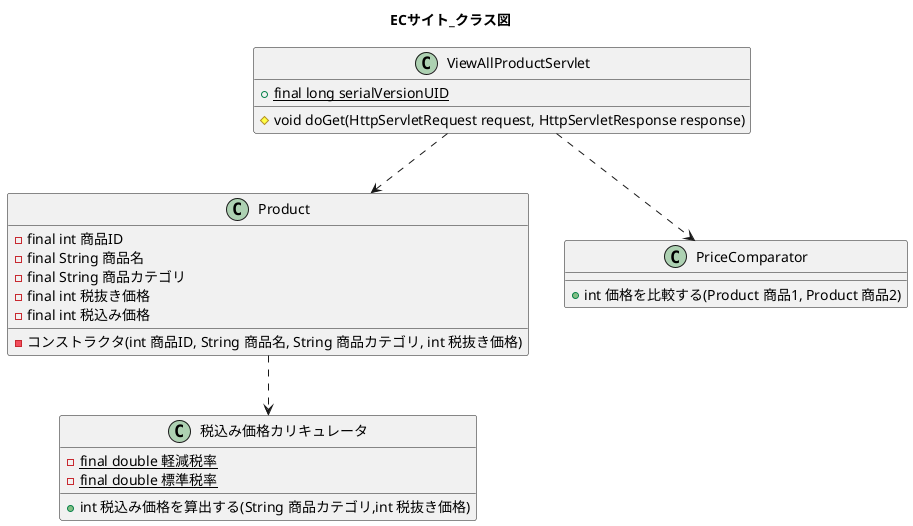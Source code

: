 @startuml
title ECサイト_クラス図

class ViewAllProductServlet {
    +{static} final long serialVersionUID

    #void doGet(HttpServletRequest request, HttpServletResponse response)
}

ViewAllProductServlet ..> Product
class Product {
    -final int 商品ID
    -final String 商品名
    -final String 商品カテゴリ
    -final int 税抜き価格
    -final int 税込み価格

    -コンストラクタ(int 商品ID, String 商品名, String 商品カテゴリ, int 税抜き価格)
}

Product ..> 税込み価格カリキュレータ
class 税込み価格カリキュレータ {
    -{static}final double 軽減税率
    -{static}final double 標準税率

    +int 税込み価格を算出する(String 商品カテゴリ,int 税抜き価格)
}

ViewAllProductServlet ..> PriceComparator
class PriceComparator {
    +int 価格を比較する(Product 商品1, Product 商品2)
}

@enduml